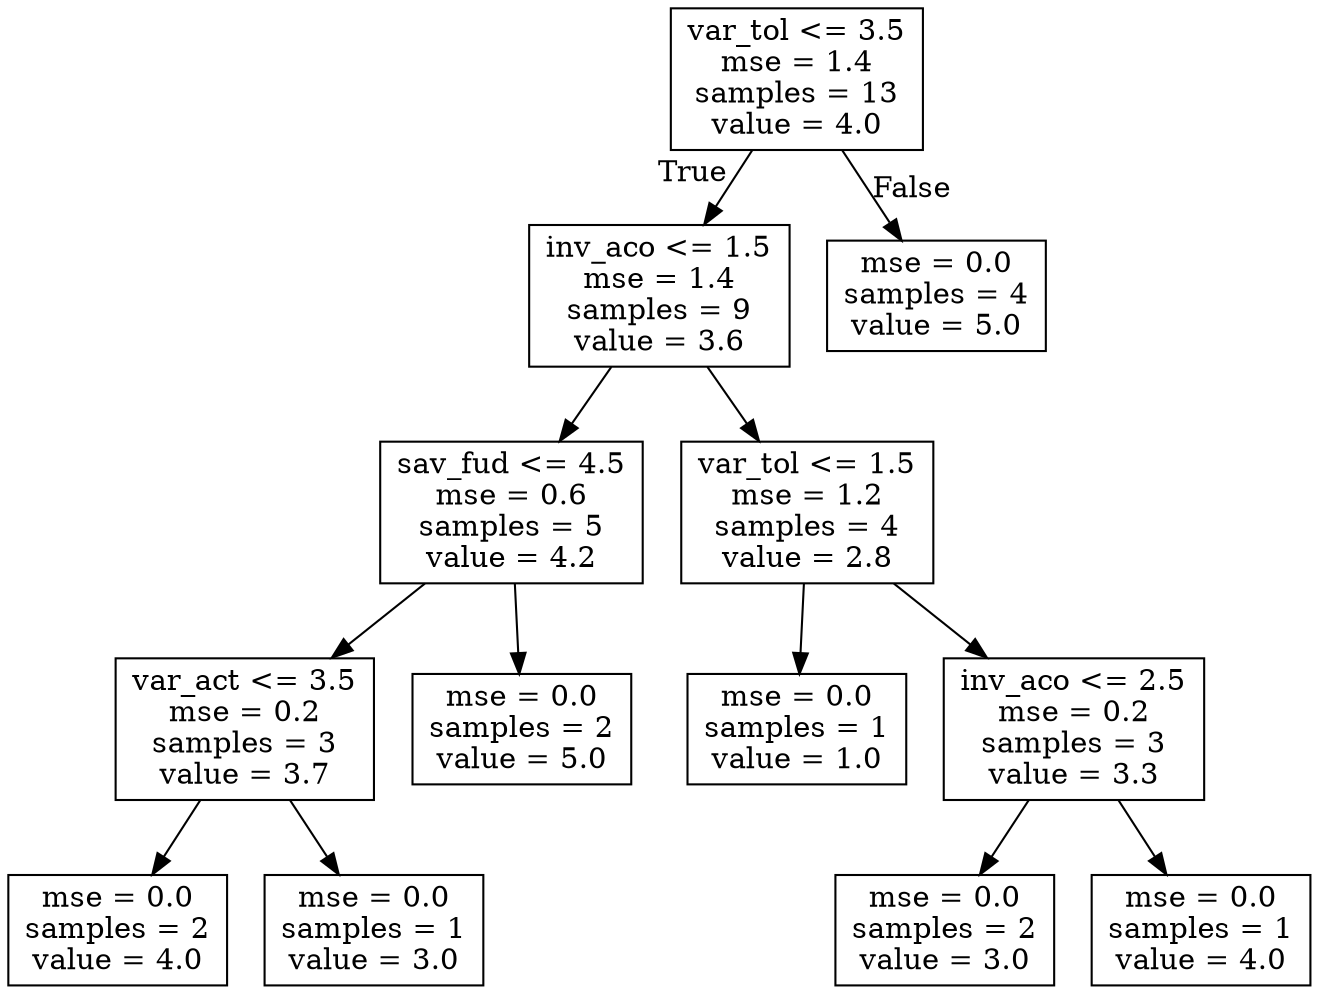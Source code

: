 digraph Tree {
node [shape=box] ;
0 [label="var_tol <= 3.5\nmse = 1.4\nsamples = 13\nvalue = 4.0"] ;
1 [label="inv_aco <= 1.5\nmse = 1.4\nsamples = 9\nvalue = 3.6"] ;
0 -> 1 [labeldistance=2.5, labelangle=45, headlabel="True"] ;
2 [label="sav_fud <= 4.5\nmse = 0.6\nsamples = 5\nvalue = 4.2"] ;
1 -> 2 ;
3 [label="var_act <= 3.5\nmse = 0.2\nsamples = 3\nvalue = 3.7"] ;
2 -> 3 ;
4 [label="mse = 0.0\nsamples = 2\nvalue = 4.0"] ;
3 -> 4 ;
5 [label="mse = 0.0\nsamples = 1\nvalue = 3.0"] ;
3 -> 5 ;
6 [label="mse = 0.0\nsamples = 2\nvalue = 5.0"] ;
2 -> 6 ;
7 [label="var_tol <= 1.5\nmse = 1.2\nsamples = 4\nvalue = 2.8"] ;
1 -> 7 ;
8 [label="mse = 0.0\nsamples = 1\nvalue = 1.0"] ;
7 -> 8 ;
9 [label="inv_aco <= 2.5\nmse = 0.2\nsamples = 3\nvalue = 3.3"] ;
7 -> 9 ;
10 [label="mse = 0.0\nsamples = 2\nvalue = 3.0"] ;
9 -> 10 ;
11 [label="mse = 0.0\nsamples = 1\nvalue = 4.0"] ;
9 -> 11 ;
12 [label="mse = 0.0\nsamples = 4\nvalue = 5.0"] ;
0 -> 12 [labeldistance=2.5, labelangle=-45, headlabel="False"] ;
}